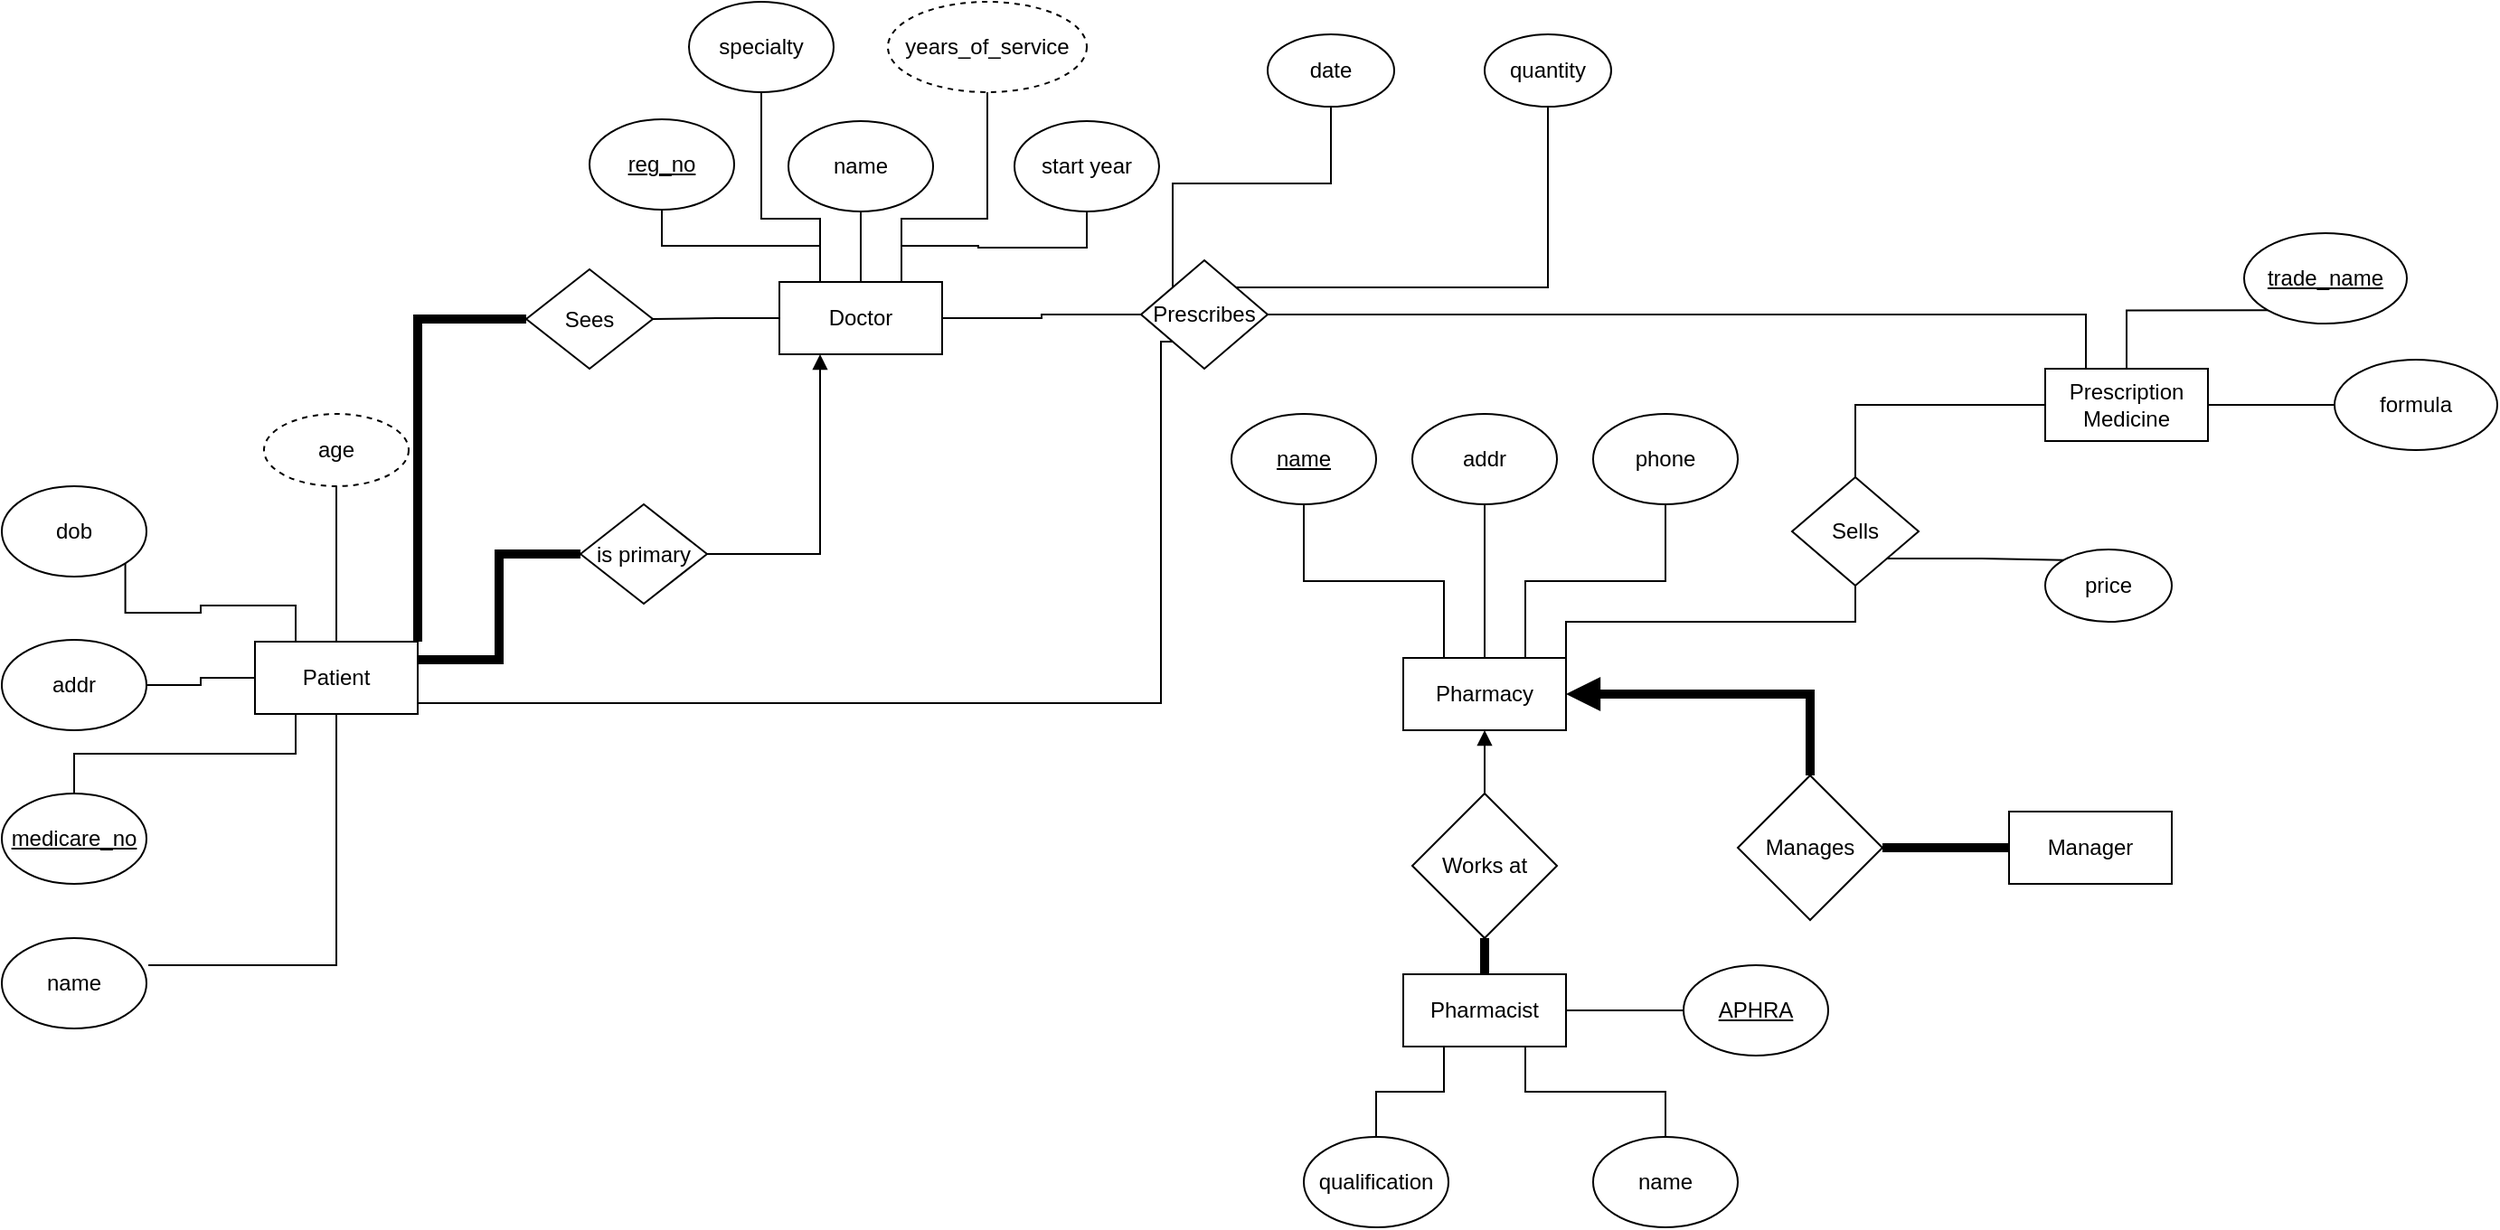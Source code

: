 <mxfile version="14.4.3" type="github">
  <diagram id="R2lEEEUBdFMjLlhIrx00" name="Page-1">
    <mxGraphModel dx="1889" dy="2431" grid="1" gridSize="10" guides="1" tooltips="1" connect="1" arrows="1" fold="1" page="1" pageScale="1" pageWidth="850" pageHeight="1100" math="0" shadow="0" extFonts="Permanent Marker^https://fonts.googleapis.com/css?family=Permanent+Marker">
      <root>
        <mxCell id="0" />
        <mxCell id="1" parent="0" />
        <mxCell id="fdiEb4zUv5_N_FZoX8nE-8" style="edgeStyle=orthogonalEdgeStyle;rounded=0;orthogonalLoop=1;jettySize=auto;html=1;exitX=0.5;exitY=0;exitDx=0;exitDy=0;entryX=0.5;entryY=1;entryDx=0;entryDy=0;endArrow=none;endFill=0;" edge="1" parent="1" source="fdiEb4zUv5_N_FZoX8nE-1" target="fdiEb4zUv5_N_FZoX8nE-7">
          <mxGeometry relative="1" as="geometry" />
        </mxCell>
        <mxCell id="fdiEb4zUv5_N_FZoX8nE-9" style="edgeStyle=orthogonalEdgeStyle;rounded=0;orthogonalLoop=1;jettySize=auto;html=1;exitX=0.25;exitY=0;exitDx=0;exitDy=0;entryX=1;entryY=1;entryDx=0;entryDy=0;endArrow=none;endFill=0;" edge="1" parent="1" source="fdiEb4zUv5_N_FZoX8nE-1" target="fdiEb4zUv5_N_FZoX8nE-4">
          <mxGeometry relative="1" as="geometry" />
        </mxCell>
        <mxCell id="fdiEb4zUv5_N_FZoX8nE-10" style="edgeStyle=orthogonalEdgeStyle;rounded=0;orthogonalLoop=1;jettySize=auto;html=1;exitX=0;exitY=0.5;exitDx=0;exitDy=0;entryX=1;entryY=0.5;entryDx=0;entryDy=0;endArrow=none;endFill=0;" edge="1" parent="1" source="fdiEb4zUv5_N_FZoX8nE-1" target="fdiEb4zUv5_N_FZoX8nE-3">
          <mxGeometry relative="1" as="geometry" />
        </mxCell>
        <mxCell id="fdiEb4zUv5_N_FZoX8nE-11" style="edgeStyle=orthogonalEdgeStyle;rounded=0;orthogonalLoop=1;jettySize=auto;html=1;exitX=0.25;exitY=1;exitDx=0;exitDy=0;endArrow=none;endFill=0;" edge="1" parent="1" source="fdiEb4zUv5_N_FZoX8nE-1" target="fdiEb4zUv5_N_FZoX8nE-2">
          <mxGeometry relative="1" as="geometry" />
        </mxCell>
        <mxCell id="fdiEb4zUv5_N_FZoX8nE-15" style="edgeStyle=orthogonalEdgeStyle;rounded=0;orthogonalLoop=1;jettySize=auto;html=1;exitX=0.5;exitY=1;exitDx=0;exitDy=0;entryX=1.013;entryY=0.3;entryDx=0;entryDy=0;entryPerimeter=0;endArrow=none;endFill=0;" edge="1" parent="1" source="fdiEb4zUv5_N_FZoX8nE-1" target="fdiEb4zUv5_N_FZoX8nE-14">
          <mxGeometry relative="1" as="geometry" />
        </mxCell>
        <mxCell id="fdiEb4zUv5_N_FZoX8nE-67" style="edgeStyle=orthogonalEdgeStyle;rounded=0;orthogonalLoop=1;jettySize=auto;html=1;exitX=1;exitY=1;exitDx=0;exitDy=0;endArrow=none;endFill=0;strokeWidth=1;entryX=0;entryY=1;entryDx=0;entryDy=0;" edge="1" parent="1" source="fdiEb4zUv5_N_FZoX8nE-1" target="fdiEb4zUv5_N_FZoX8nE-60">
          <mxGeometry relative="1" as="geometry">
            <mxPoint x="660" y="40" as="targetPoint" />
            <Array as="points">
              <mxPoint x="240" y="230" />
              <mxPoint x="651" y="230" />
              <mxPoint x="651" y="30" />
            </Array>
          </mxGeometry>
        </mxCell>
        <mxCell id="fdiEb4zUv5_N_FZoX8nE-69" style="edgeStyle=orthogonalEdgeStyle;rounded=0;orthogonalLoop=1;jettySize=auto;html=1;exitX=1;exitY=0.25;exitDx=0;exitDy=0;entryX=0;entryY=0.5;entryDx=0;entryDy=0;endArrow=none;endFill=0;strokeWidth=5;" edge="1" parent="1" source="fdiEb4zUv5_N_FZoX8nE-1" target="fdiEb4zUv5_N_FZoX8nE-68">
          <mxGeometry relative="1" as="geometry" />
        </mxCell>
        <mxCell id="fdiEb4zUv5_N_FZoX8nE-1" value="Patient" style="rounded=0;whiteSpace=wrap;html=1;" vertex="1" parent="1">
          <mxGeometry x="150" y="196" width="90" height="40" as="geometry" />
        </mxCell>
        <mxCell id="fdiEb4zUv5_N_FZoX8nE-2" value="medicare_no" style="ellipse;whiteSpace=wrap;html=1;fontStyle=4" vertex="1" parent="1">
          <mxGeometry x="10" y="280" width="80" height="50" as="geometry" />
        </mxCell>
        <mxCell id="fdiEb4zUv5_N_FZoX8nE-3" value="addr" style="ellipse;whiteSpace=wrap;html=1;" vertex="1" parent="1">
          <mxGeometry x="10" y="195" width="80" height="50" as="geometry" />
        </mxCell>
        <mxCell id="fdiEb4zUv5_N_FZoX8nE-4" value="dob" style="ellipse;whiteSpace=wrap;html=1;" vertex="1" parent="1">
          <mxGeometry x="10" y="110" width="80" height="50" as="geometry" />
        </mxCell>
        <mxCell id="fdiEb4zUv5_N_FZoX8nE-7" value="age" style="ellipse;whiteSpace=wrap;html=1;align=center;dashed=1;" vertex="1" parent="1">
          <mxGeometry x="155" y="70" width="80" height="40" as="geometry" />
        </mxCell>
        <mxCell id="fdiEb4zUv5_N_FZoX8nE-17" style="edgeStyle=orthogonalEdgeStyle;rounded=0;orthogonalLoop=1;jettySize=auto;html=1;exitX=0.5;exitY=0;exitDx=0;exitDy=0;entryX=0.5;entryY=1;entryDx=0;entryDy=0;endArrow=none;endFill=0;" edge="1" parent="1" source="fdiEb4zUv5_N_FZoX8nE-12" target="fdiEb4zUv5_N_FZoX8nE-16">
          <mxGeometry relative="1" as="geometry" />
        </mxCell>
        <mxCell id="fdiEb4zUv5_N_FZoX8nE-18" style="edgeStyle=orthogonalEdgeStyle;rounded=0;orthogonalLoop=1;jettySize=auto;html=1;exitX=0.25;exitY=0;exitDx=0;exitDy=0;entryX=0.5;entryY=1;entryDx=0;entryDy=0;endArrow=none;endFill=0;" edge="1" parent="1" source="fdiEb4zUv5_N_FZoX8nE-12" target="fdiEb4zUv5_N_FZoX8nE-13">
          <mxGeometry relative="1" as="geometry" />
        </mxCell>
        <mxCell id="fdiEb4zUv5_N_FZoX8nE-20" style="edgeStyle=orthogonalEdgeStyle;rounded=0;orthogonalLoop=1;jettySize=auto;html=1;exitX=0.75;exitY=0;exitDx=0;exitDy=0;endArrow=none;endFill=0;" edge="1" parent="1" source="fdiEb4zUv5_N_FZoX8nE-12" target="fdiEb4zUv5_N_FZoX8nE-19">
          <mxGeometry relative="1" as="geometry" />
        </mxCell>
        <mxCell id="fdiEb4zUv5_N_FZoX8nE-23" style="edgeStyle=orthogonalEdgeStyle;rounded=0;orthogonalLoop=1;jettySize=auto;html=1;exitX=0.25;exitY=0;exitDx=0;exitDy=0;entryX=0.5;entryY=1;entryDx=0;entryDy=0;endArrow=none;endFill=0;" edge="1" parent="1" source="fdiEb4zUv5_N_FZoX8nE-12" target="fdiEb4zUv5_N_FZoX8nE-22">
          <mxGeometry relative="1" as="geometry">
            <Array as="points">
              <mxPoint x="463" y="-38" />
              <mxPoint x="430" y="-38" />
            </Array>
          </mxGeometry>
        </mxCell>
        <mxCell id="fdiEb4zUv5_N_FZoX8nE-24" style="edgeStyle=orthogonalEdgeStyle;rounded=0;orthogonalLoop=1;jettySize=auto;html=1;exitX=0.75;exitY=0;exitDx=0;exitDy=0;entryX=0.5;entryY=1;entryDx=0;entryDy=0;endArrow=none;endFill=0;" edge="1" parent="1" source="fdiEb4zUv5_N_FZoX8nE-12" target="fdiEb4zUv5_N_FZoX8nE-21">
          <mxGeometry relative="1" as="geometry">
            <Array as="points">
              <mxPoint x="508" y="-38" />
              <mxPoint x="555" y="-38" />
            </Array>
          </mxGeometry>
        </mxCell>
        <mxCell id="fdiEb4zUv5_N_FZoX8nE-56" style="edgeStyle=orthogonalEdgeStyle;rounded=0;orthogonalLoop=1;jettySize=auto;html=1;exitX=0;exitY=0.5;exitDx=0;exitDy=0;entryX=1;entryY=0.5;entryDx=0;entryDy=0;endArrow=none;endFill=0;strokeWidth=1;" edge="1" parent="1" source="fdiEb4zUv5_N_FZoX8nE-12" target="fdiEb4zUv5_N_FZoX8nE-55">
          <mxGeometry relative="1" as="geometry" />
        </mxCell>
        <mxCell id="fdiEb4zUv5_N_FZoX8nE-61" style="edgeStyle=orthogonalEdgeStyle;rounded=0;orthogonalLoop=1;jettySize=auto;html=1;exitX=1;exitY=0.5;exitDx=0;exitDy=0;endArrow=none;endFill=0;strokeWidth=1;" edge="1" parent="1" source="fdiEb4zUv5_N_FZoX8nE-12" target="fdiEb4zUv5_N_FZoX8nE-60">
          <mxGeometry relative="1" as="geometry" />
        </mxCell>
        <mxCell id="fdiEb4zUv5_N_FZoX8nE-12" value="Doctor" style="rounded=0;whiteSpace=wrap;html=1;" vertex="1" parent="1">
          <mxGeometry x="440" y="-3" width="90" height="40" as="geometry" />
        </mxCell>
        <mxCell id="fdiEb4zUv5_N_FZoX8nE-13" value="reg_no" style="ellipse;whiteSpace=wrap;html=1;fontStyle=4" vertex="1" parent="1">
          <mxGeometry x="335" y="-93" width="80" height="50" as="geometry" />
        </mxCell>
        <mxCell id="fdiEb4zUv5_N_FZoX8nE-14" value="name" style="ellipse;whiteSpace=wrap;html=1;" vertex="1" parent="1">
          <mxGeometry x="10" y="360" width="80" height="50" as="geometry" />
        </mxCell>
        <mxCell id="fdiEb4zUv5_N_FZoX8nE-16" value="name" style="ellipse;whiteSpace=wrap;html=1;" vertex="1" parent="1">
          <mxGeometry x="445" y="-92" width="80" height="50" as="geometry" />
        </mxCell>
        <mxCell id="fdiEb4zUv5_N_FZoX8nE-19" value="start year" style="ellipse;whiteSpace=wrap;html=1;" vertex="1" parent="1">
          <mxGeometry x="570" y="-92" width="80" height="50" as="geometry" />
        </mxCell>
        <mxCell id="fdiEb4zUv5_N_FZoX8nE-21" value="years_of_service" style="ellipse;whiteSpace=wrap;html=1;align=center;dashed=1;" vertex="1" parent="1">
          <mxGeometry x="500" y="-158" width="110" height="50" as="geometry" />
        </mxCell>
        <mxCell id="fdiEb4zUv5_N_FZoX8nE-22" value="specialty" style="ellipse;whiteSpace=wrap;html=1;" vertex="1" parent="1">
          <mxGeometry x="390" y="-158" width="80" height="50" as="geometry" />
        </mxCell>
        <mxCell id="fdiEb4zUv5_N_FZoX8nE-29" style="edgeStyle=orthogonalEdgeStyle;rounded=0;orthogonalLoop=1;jettySize=auto;html=1;exitX=0.5;exitY=0;exitDx=0;exitDy=0;entryX=0.5;entryY=1;entryDx=0;entryDy=0;endArrow=none;endFill=0;" edge="1" parent="1" source="fdiEb4zUv5_N_FZoX8nE-25" target="fdiEb4zUv5_N_FZoX8nE-27">
          <mxGeometry relative="1" as="geometry" />
        </mxCell>
        <mxCell id="fdiEb4zUv5_N_FZoX8nE-30" style="edgeStyle=orthogonalEdgeStyle;rounded=0;orthogonalLoop=1;jettySize=auto;html=1;exitX=0.25;exitY=0;exitDx=0;exitDy=0;entryX=0.5;entryY=1;entryDx=0;entryDy=0;endArrow=none;endFill=0;" edge="1" parent="1" source="fdiEb4zUv5_N_FZoX8nE-25" target="fdiEb4zUv5_N_FZoX8nE-26">
          <mxGeometry relative="1" as="geometry" />
        </mxCell>
        <mxCell id="fdiEb4zUv5_N_FZoX8nE-31" style="edgeStyle=orthogonalEdgeStyle;rounded=0;orthogonalLoop=1;jettySize=auto;html=1;exitX=0.75;exitY=0;exitDx=0;exitDy=0;entryX=0.5;entryY=1;entryDx=0;entryDy=0;endArrow=none;endFill=0;" edge="1" parent="1" source="fdiEb4zUv5_N_FZoX8nE-25" target="fdiEb4zUv5_N_FZoX8nE-28">
          <mxGeometry relative="1" as="geometry" />
        </mxCell>
        <mxCell id="fdiEb4zUv5_N_FZoX8nE-34" value="" style="edgeStyle=orthogonalEdgeStyle;rounded=0;orthogonalLoop=1;jettySize=auto;html=1;endArrow=block;endFill=1;strokeWidth=5;exitX=0.5;exitY=0;exitDx=0;exitDy=0;entryX=1;entryY=0.5;entryDx=0;entryDy=0;" edge="1" parent="1" source="fdiEb4zUv5_N_FZoX8nE-33" target="fdiEb4zUv5_N_FZoX8nE-25">
          <mxGeometry relative="1" as="geometry">
            <mxPoint x="900" y="270" as="targetPoint" />
          </mxGeometry>
        </mxCell>
        <mxCell id="fdiEb4zUv5_N_FZoX8nE-47" style="edgeStyle=orthogonalEdgeStyle;rounded=0;orthogonalLoop=1;jettySize=auto;html=1;exitX=1;exitY=0;exitDx=0;exitDy=0;entryX=0.5;entryY=1;entryDx=0;entryDy=0;endArrow=none;endFill=0;strokeWidth=1;" edge="1" parent="1" source="fdiEb4zUv5_N_FZoX8nE-25" target="fdiEb4zUv5_N_FZoX8nE-46">
          <mxGeometry relative="1" as="geometry" />
        </mxCell>
        <mxCell id="fdiEb4zUv5_N_FZoX8nE-25" value="Pharmacy" style="rounded=0;whiteSpace=wrap;html=1;" vertex="1" parent="1">
          <mxGeometry x="785" y="205" width="90" height="40" as="geometry" />
        </mxCell>
        <mxCell id="fdiEb4zUv5_N_FZoX8nE-26" value="name" style="ellipse;whiteSpace=wrap;html=1;fontStyle=4" vertex="1" parent="1">
          <mxGeometry x="690" y="70" width="80" height="50" as="geometry" />
        </mxCell>
        <mxCell id="fdiEb4zUv5_N_FZoX8nE-27" value="addr" style="ellipse;whiteSpace=wrap;html=1;" vertex="1" parent="1">
          <mxGeometry x="790" y="70" width="80" height="50" as="geometry" />
        </mxCell>
        <mxCell id="fdiEb4zUv5_N_FZoX8nE-28" value="phone" style="ellipse;whiteSpace=wrap;html=1;" vertex="1" parent="1">
          <mxGeometry x="890" y="70" width="80" height="50" as="geometry" />
        </mxCell>
        <mxCell id="fdiEb4zUv5_N_FZoX8nE-35" value="" style="edgeStyle=orthogonalEdgeStyle;rounded=0;orthogonalLoop=1;jettySize=auto;html=1;endArrow=none;endFill=0;exitX=1;exitY=0.5;exitDx=0;exitDy=0;entryX=0;entryY=0.5;entryDx=0;entryDy=0;strokeWidth=5;" edge="1" parent="1" source="fdiEb4zUv5_N_FZoX8nE-33" target="fdiEb4zUv5_N_FZoX8nE-32">
          <mxGeometry relative="1" as="geometry">
            <mxPoint x="1120" y="265" as="targetPoint" />
          </mxGeometry>
        </mxCell>
        <mxCell id="fdiEb4zUv5_N_FZoX8nE-32" value="Manager" style="rounded=0;whiteSpace=wrap;html=1;" vertex="1" parent="1">
          <mxGeometry x="1120" y="290" width="90" height="40" as="geometry" />
        </mxCell>
        <mxCell id="fdiEb4zUv5_N_FZoX8nE-33" value="Manages" style="rhombus;whiteSpace=wrap;html=1;" vertex="1" parent="1">
          <mxGeometry x="970" y="270" width="80" height="80" as="geometry" />
        </mxCell>
        <mxCell id="fdiEb4zUv5_N_FZoX8nE-41" style="edgeStyle=orthogonalEdgeStyle;rounded=0;orthogonalLoop=1;jettySize=auto;html=1;exitX=1;exitY=0.5;exitDx=0;exitDy=0;entryX=0;entryY=0.5;entryDx=0;entryDy=0;endArrow=none;endFill=0;strokeWidth=1;" edge="1" parent="1" source="fdiEb4zUv5_N_FZoX8nE-36" target="fdiEb4zUv5_N_FZoX8nE-37">
          <mxGeometry relative="1" as="geometry" />
        </mxCell>
        <mxCell id="fdiEb4zUv5_N_FZoX8nE-45" style="edgeStyle=orthogonalEdgeStyle;rounded=0;orthogonalLoop=1;jettySize=auto;html=1;exitX=0.75;exitY=1;exitDx=0;exitDy=0;entryX=0.5;entryY=0;entryDx=0;entryDy=0;endArrow=none;endFill=0;strokeWidth=1;" edge="1" parent="1" source="fdiEb4zUv5_N_FZoX8nE-36" target="fdiEb4zUv5_N_FZoX8nE-43">
          <mxGeometry relative="1" as="geometry" />
        </mxCell>
        <mxCell id="fdiEb4zUv5_N_FZoX8nE-36" value="Pharmacist" style="rounded=0;whiteSpace=wrap;html=1;" vertex="1" parent="1">
          <mxGeometry x="785" y="380" width="90" height="40" as="geometry" />
        </mxCell>
        <mxCell id="fdiEb4zUv5_N_FZoX8nE-37" value="APHRA" style="ellipse;whiteSpace=wrap;html=1;fontStyle=4" vertex="1" parent="1">
          <mxGeometry x="940" y="375" width="80" height="50" as="geometry" />
        </mxCell>
        <mxCell id="fdiEb4zUv5_N_FZoX8nE-39" value="" style="edgeStyle=orthogonalEdgeStyle;rounded=0;orthogonalLoop=1;jettySize=auto;html=1;endArrow=block;endFill=1;strokeWidth=1;" edge="1" parent="1" source="fdiEb4zUv5_N_FZoX8nE-38" target="fdiEb4zUv5_N_FZoX8nE-25">
          <mxGeometry relative="1" as="geometry" />
        </mxCell>
        <mxCell id="fdiEb4zUv5_N_FZoX8nE-40" style="edgeStyle=orthogonalEdgeStyle;rounded=0;orthogonalLoop=1;jettySize=auto;html=1;exitX=0.5;exitY=1;exitDx=0;exitDy=0;entryX=0.5;entryY=0;entryDx=0;entryDy=0;endArrow=none;endFill=0;strokeWidth=5;" edge="1" parent="1" source="fdiEb4zUv5_N_FZoX8nE-38" target="fdiEb4zUv5_N_FZoX8nE-36">
          <mxGeometry relative="1" as="geometry" />
        </mxCell>
        <mxCell id="fdiEb4zUv5_N_FZoX8nE-38" value="Works at" style="rhombus;whiteSpace=wrap;html=1;" vertex="1" parent="1">
          <mxGeometry x="790" y="280" width="80" height="80" as="geometry" />
        </mxCell>
        <mxCell id="fdiEb4zUv5_N_FZoX8nE-44" style="edgeStyle=orthogonalEdgeStyle;rounded=0;orthogonalLoop=1;jettySize=auto;html=1;exitX=0.5;exitY=0;exitDx=0;exitDy=0;entryX=0.25;entryY=1;entryDx=0;entryDy=0;endArrow=none;endFill=0;strokeWidth=1;" edge="1" parent="1" source="fdiEb4zUv5_N_FZoX8nE-42" target="fdiEb4zUv5_N_FZoX8nE-36">
          <mxGeometry relative="1" as="geometry" />
        </mxCell>
        <mxCell id="fdiEb4zUv5_N_FZoX8nE-42" value="qualification" style="ellipse;whiteSpace=wrap;html=1;fontStyle=0" vertex="1" parent="1">
          <mxGeometry x="730" y="470" width="80" height="50" as="geometry" />
        </mxCell>
        <mxCell id="fdiEb4zUv5_N_FZoX8nE-43" value="name" style="ellipse;whiteSpace=wrap;html=1;fontStyle=0" vertex="1" parent="1">
          <mxGeometry x="890" y="470" width="80" height="50" as="geometry" />
        </mxCell>
        <mxCell id="fdiEb4zUv5_N_FZoX8nE-59" style="edgeStyle=orthogonalEdgeStyle;rounded=0;orthogonalLoop=1;jettySize=auto;html=1;exitX=1;exitY=1;exitDx=0;exitDy=0;entryX=0;entryY=0;entryDx=0;entryDy=0;endArrow=none;endFill=0;strokeWidth=1;" edge="1" parent="1" source="fdiEb4zUv5_N_FZoX8nE-46" target="fdiEb4zUv5_N_FZoX8nE-58">
          <mxGeometry relative="1" as="geometry" />
        </mxCell>
        <mxCell id="fdiEb4zUv5_N_FZoX8nE-46" value="Sells" style="rhombus;whiteSpace=wrap;html=1;" vertex="1" parent="1">
          <mxGeometry x="1000" y="105" width="70" height="60" as="geometry" />
        </mxCell>
        <mxCell id="fdiEb4zUv5_N_FZoX8nE-49" style="edgeStyle=orthogonalEdgeStyle;rounded=0;orthogonalLoop=1;jettySize=auto;html=1;exitX=0;exitY=0.5;exitDx=0;exitDy=0;entryX=0.5;entryY=0;entryDx=0;entryDy=0;endArrow=none;endFill=0;strokeWidth=1;" edge="1" parent="1" source="fdiEb4zUv5_N_FZoX8nE-48" target="fdiEb4zUv5_N_FZoX8nE-46">
          <mxGeometry relative="1" as="geometry" />
        </mxCell>
        <mxCell id="fdiEb4zUv5_N_FZoX8nE-48" value="Prescription Medicine" style="rounded=0;whiteSpace=wrap;html=1;" vertex="1" parent="1">
          <mxGeometry x="1140" y="45" width="90" height="40" as="geometry" />
        </mxCell>
        <mxCell id="fdiEb4zUv5_N_FZoX8nE-53" style="edgeStyle=orthogonalEdgeStyle;rounded=0;orthogonalLoop=1;jettySize=auto;html=1;exitX=0;exitY=1;exitDx=0;exitDy=0;entryX=0.5;entryY=0;entryDx=0;entryDy=0;endArrow=none;endFill=0;strokeWidth=1;" edge="1" parent="1" source="fdiEb4zUv5_N_FZoX8nE-51" target="fdiEb4zUv5_N_FZoX8nE-48">
          <mxGeometry relative="1" as="geometry" />
        </mxCell>
        <mxCell id="fdiEb4zUv5_N_FZoX8nE-51" value="trade_name" style="ellipse;whiteSpace=wrap;html=1;fontStyle=4" vertex="1" parent="1">
          <mxGeometry x="1250" y="-30" width="90" height="50" as="geometry" />
        </mxCell>
        <mxCell id="fdiEb4zUv5_N_FZoX8nE-54" style="edgeStyle=orthogonalEdgeStyle;rounded=0;orthogonalLoop=1;jettySize=auto;html=1;exitX=0;exitY=0.5;exitDx=0;exitDy=0;entryX=1;entryY=0.5;entryDx=0;entryDy=0;endArrow=none;endFill=0;strokeWidth=1;" edge="1" parent="1" source="fdiEb4zUv5_N_FZoX8nE-52" target="fdiEb4zUv5_N_FZoX8nE-48">
          <mxGeometry relative="1" as="geometry" />
        </mxCell>
        <mxCell id="fdiEb4zUv5_N_FZoX8nE-52" value="formula" style="ellipse;whiteSpace=wrap;html=1;" vertex="1" parent="1">
          <mxGeometry x="1300" y="40" width="90" height="50" as="geometry" />
        </mxCell>
        <mxCell id="fdiEb4zUv5_N_FZoX8nE-57" style="edgeStyle=orthogonalEdgeStyle;rounded=0;orthogonalLoop=1;jettySize=auto;html=1;exitX=0;exitY=0.5;exitDx=0;exitDy=0;entryX=1;entryY=0;entryDx=0;entryDy=0;endArrow=none;endFill=0;strokeWidth=5;" edge="1" parent="1" source="fdiEb4zUv5_N_FZoX8nE-55" target="fdiEb4zUv5_N_FZoX8nE-1">
          <mxGeometry relative="1" as="geometry" />
        </mxCell>
        <mxCell id="fdiEb4zUv5_N_FZoX8nE-55" value="Sees" style="rhombus;whiteSpace=wrap;html=1;" vertex="1" parent="1">
          <mxGeometry x="300" y="-10" width="70" height="55" as="geometry" />
        </mxCell>
        <mxCell id="fdiEb4zUv5_N_FZoX8nE-58" value="price" style="ellipse;whiteSpace=wrap;html=1;" vertex="1" parent="1">
          <mxGeometry x="1140" y="145" width="70" height="40" as="geometry" />
        </mxCell>
        <mxCell id="fdiEb4zUv5_N_FZoX8nE-62" style="edgeStyle=orthogonalEdgeStyle;rounded=0;orthogonalLoop=1;jettySize=auto;html=1;exitX=1;exitY=0.5;exitDx=0;exitDy=0;entryX=0.25;entryY=0;entryDx=0;entryDy=0;endArrow=none;endFill=0;strokeWidth=1;" edge="1" parent="1" source="fdiEb4zUv5_N_FZoX8nE-60" target="fdiEb4zUv5_N_FZoX8nE-48">
          <mxGeometry relative="1" as="geometry" />
        </mxCell>
        <mxCell id="fdiEb4zUv5_N_FZoX8nE-65" style="edgeStyle=orthogonalEdgeStyle;rounded=0;orthogonalLoop=1;jettySize=auto;html=1;exitX=0;exitY=0;exitDx=0;exitDy=0;entryX=0.5;entryY=1;entryDx=0;entryDy=0;endArrow=none;endFill=0;strokeWidth=1;" edge="1" parent="1" source="fdiEb4zUv5_N_FZoX8nE-60" target="fdiEb4zUv5_N_FZoX8nE-63">
          <mxGeometry relative="1" as="geometry" />
        </mxCell>
        <mxCell id="fdiEb4zUv5_N_FZoX8nE-66" style="edgeStyle=orthogonalEdgeStyle;rounded=0;orthogonalLoop=1;jettySize=auto;html=1;exitX=1;exitY=0;exitDx=0;exitDy=0;entryX=0.5;entryY=1;entryDx=0;entryDy=0;endArrow=none;endFill=0;strokeWidth=1;" edge="1" parent="1" source="fdiEb4zUv5_N_FZoX8nE-60" target="fdiEb4zUv5_N_FZoX8nE-64">
          <mxGeometry relative="1" as="geometry" />
        </mxCell>
        <mxCell id="fdiEb4zUv5_N_FZoX8nE-60" value="Prescribes" style="rhombus;whiteSpace=wrap;html=1;" vertex="1" parent="1">
          <mxGeometry x="640" y="-15" width="70" height="60" as="geometry" />
        </mxCell>
        <mxCell id="fdiEb4zUv5_N_FZoX8nE-63" value="date" style="ellipse;whiteSpace=wrap;html=1;" vertex="1" parent="1">
          <mxGeometry x="710" y="-140" width="70" height="40" as="geometry" />
        </mxCell>
        <mxCell id="fdiEb4zUv5_N_FZoX8nE-64" value="quantity" style="ellipse;whiteSpace=wrap;html=1;" vertex="1" parent="1">
          <mxGeometry x="830" y="-140" width="70" height="40" as="geometry" />
        </mxCell>
        <mxCell id="fdiEb4zUv5_N_FZoX8nE-70" style="edgeStyle=orthogonalEdgeStyle;rounded=0;orthogonalLoop=1;jettySize=auto;html=1;exitX=1;exitY=0.5;exitDx=0;exitDy=0;entryX=0.25;entryY=1;entryDx=0;entryDy=0;endArrow=block;endFill=1;strokeWidth=1;" edge="1" parent="1" source="fdiEb4zUv5_N_FZoX8nE-68" target="fdiEb4zUv5_N_FZoX8nE-12">
          <mxGeometry relative="1" as="geometry" />
        </mxCell>
        <mxCell id="fdiEb4zUv5_N_FZoX8nE-68" value="is primary" style="rhombus;whiteSpace=wrap;html=1;" vertex="1" parent="1">
          <mxGeometry x="330" y="120" width="70" height="55" as="geometry" />
        </mxCell>
      </root>
    </mxGraphModel>
  </diagram>
</mxfile>
